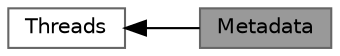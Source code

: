 digraph "Metadata"
{
 // LATEX_PDF_SIZE
  bgcolor="transparent";
  edge [fontname=Helvetica,fontsize=10,labelfontname=Helvetica,labelfontsize=10];
  node [fontname=Helvetica,fontsize=10,shape=box,height=0.2,width=0.4];
  rankdir=LR;
  Node1 [id="Node000001",label="Metadata",height=0.2,width=0.4,color="gray40", fillcolor="grey60", style="filled", fontcolor="black",tooltip=" "];
  Node2 [id="Node000002",label="Threads",height=0.2,width=0.4,color="grey40", fillcolor="white", style="filled",URL="$group__threads.html",tooltip=" "];
  Node2->Node1 [shape=plaintext, dir="back", style="solid"];
}
